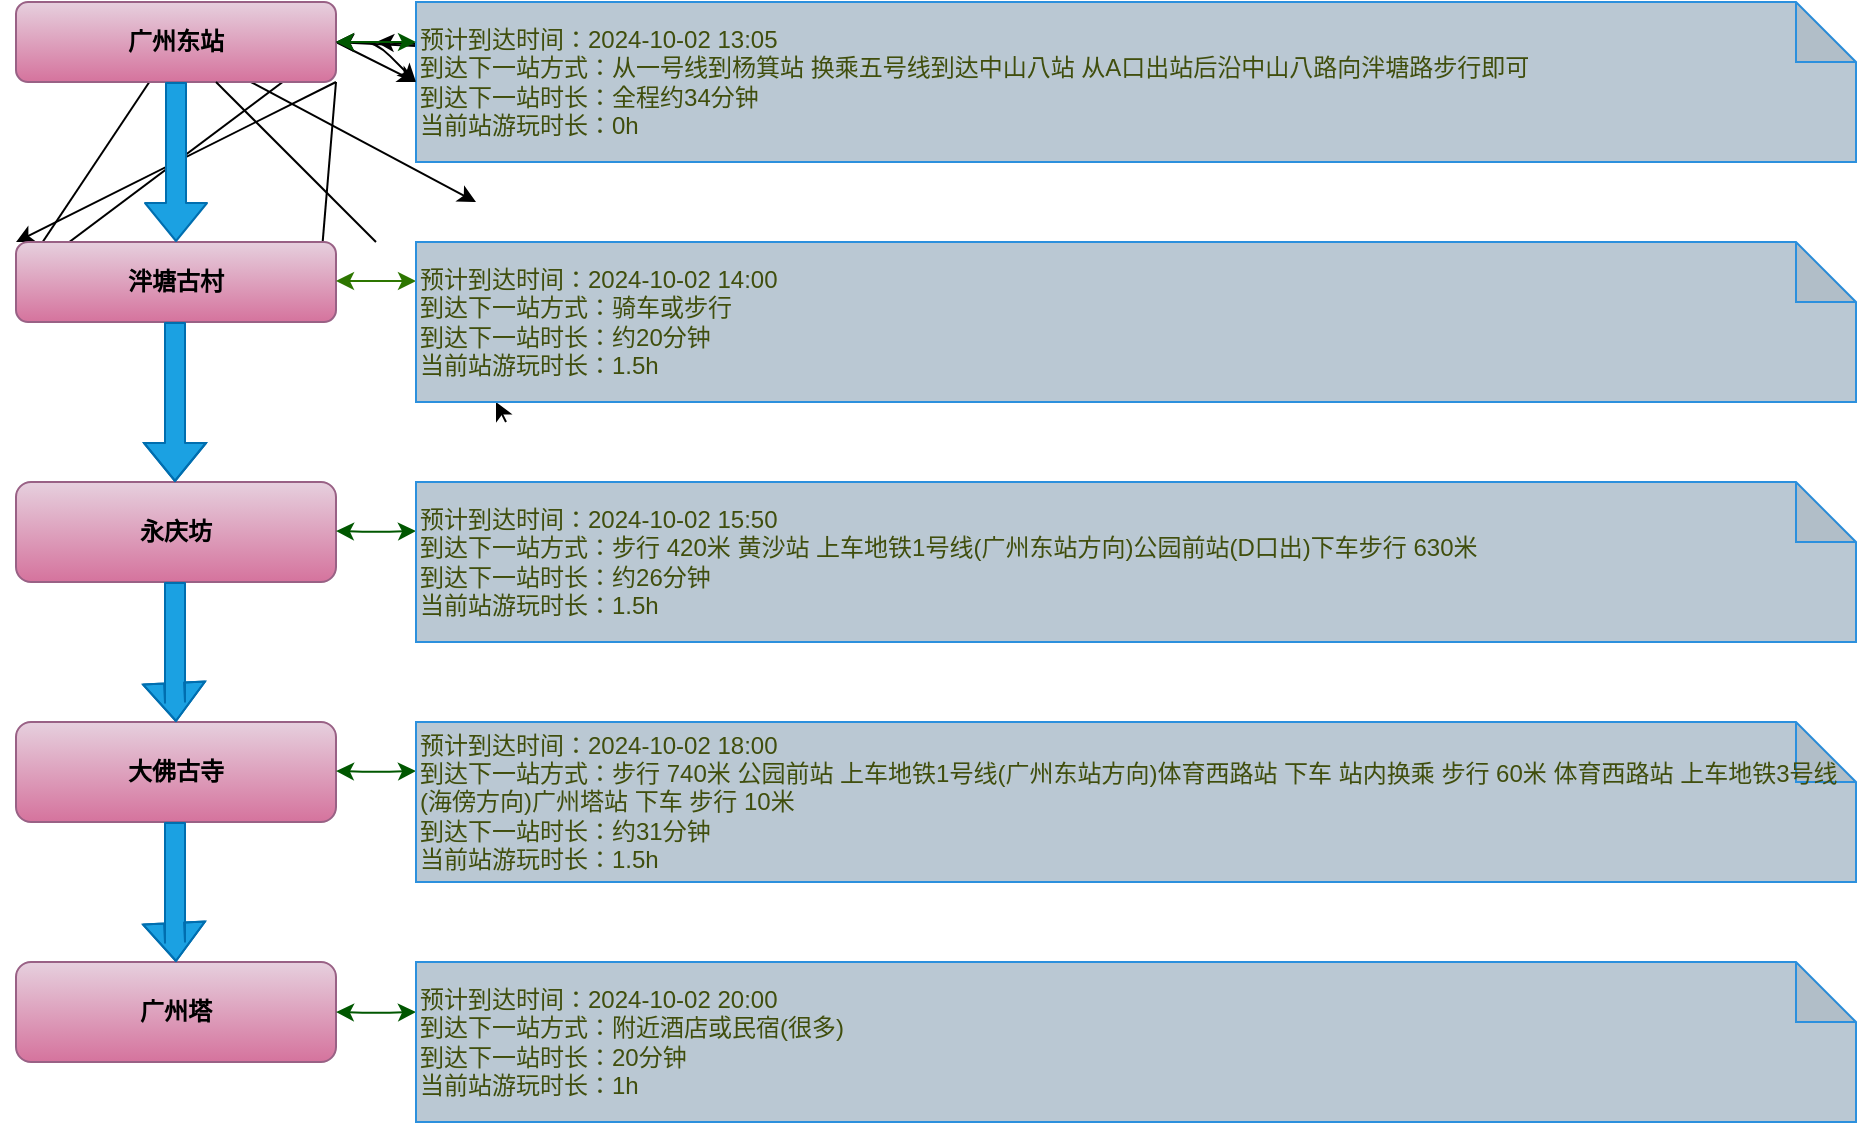 <mxfile>
    <diagram id="SGRs50PO_6FacDt_UsOI" name="第 1 页">
        <mxGraphModel dx="1163" dy="708" grid="1" gridSize="10" guides="1" tooltips="1" connect="1" arrows="1" fold="1" page="1" pageScale="1" pageWidth="1169" pageHeight="827" background="#FFFFFF" math="0" shadow="0">
            <root>
                <mxCell id="0"/>
                <mxCell id="1" parent="0"/>
                <mxCell id="3" style="edgeStyle=none;html=1;startArrow=none;" parent="1" edge="1">
                    <mxGeometry relative="1" as="geometry">
                        <mxPoint x="480" y="280" as="targetPoint"/>
                        <mxPoint x="485" y="290" as="sourcePoint"/>
                    </mxGeometry>
                </mxCell>
                <mxCell id="5" value="" style="edgeStyle=none;html=1;" parent="1" target="4" edge="1">
                    <mxGeometry relative="1" as="geometry">
                        <mxPoint x="320" y="160" as="sourcePoint"/>
                    </mxGeometry>
                </mxCell>
                <mxCell id="6" style="edgeStyle=none;html=1;exitX=1;exitY=1;exitDx=0;exitDy=0;entryX=0;entryY=0;entryDx=0;entryDy=0;" parent="1" source="2" target="4" edge="1">
                    <mxGeometry relative="1" as="geometry">
                        <mxPoint x="380" y="160" as="targetPoint"/>
                    </mxGeometry>
                </mxCell>
                <mxCell id="7" style="edgeStyle=none;html=1;" parent="1" source="2" edge="1">
                    <mxGeometry relative="1" as="geometry">
                        <mxPoint x="470" y="180" as="targetPoint"/>
                    </mxGeometry>
                </mxCell>
                <mxCell id="8" style="edgeStyle=none;html=1;exitX=1;exitY=1;exitDx=0;exitDy=0;" parent="1" source="2" edge="1">
                    <mxGeometry relative="1" as="geometry">
                        <mxPoint x="390" y="240" as="targetPoint"/>
                    </mxGeometry>
                </mxCell>
                <mxCell id="10" style="edgeStyle=none;html=1;entryX=0;entryY=0.5;entryDx=0;entryDy=0;" parent="1" source="2" target="4" edge="1">
                    <mxGeometry relative="1" as="geometry">
                        <mxPoint x="480" y="200" as="targetPoint"/>
                    </mxGeometry>
                </mxCell>
                <mxCell id="11" style="edgeStyle=none;html=1;exitX=1;exitY=0.5;exitDx=0;exitDy=0;entryX=0;entryY=0.5;entryDx=0;entryDy=0;" parent="1" source="2" target="4" edge="1">
                    <mxGeometry relative="1" as="geometry">
                        <mxPoint x="450" y="200" as="targetPoint"/>
                    </mxGeometry>
                </mxCell>
                <mxCell id="29" style="edgeStyle=none;html=1;exitX=1;exitY=0.5;exitDx=0;exitDy=0;entryX=0;entryY=0.5;entryDx=0;entryDy=0;entryPerimeter=0;" parent="1" source="2" target="28" edge="1">
                    <mxGeometry relative="1" as="geometry"/>
                </mxCell>
                <mxCell id="2" value="&lt;b&gt;广州东站&lt;/b&gt;" style="rounded=1;whiteSpace=wrap;html=1;fillColor=#e6d0de;strokeColor=#996185;gradientColor=#d5739d;" parent="1" vertex="1">
                    <mxGeometry x="240" y="80" width="160" height="40" as="geometry"/>
                </mxCell>
                <mxCell id="4" value="&lt;b&gt;泮塘古村&lt;/b&gt;" style="rounded=1;whiteSpace=wrap;html=1;fillColor=#e6d0de;strokeColor=#996185;gradientColor=#d5739d;" parent="1" vertex="1">
                    <mxGeometry x="240" y="200" width="160" height="40" as="geometry"/>
                </mxCell>
                <mxCell id="9" value="" style="shape=flexArrow;endArrow=classic;html=1;" parent="1" edge="1">
                    <mxGeometry width="50" height="50" relative="1" as="geometry">
                        <mxPoint x="470" y="390" as="sourcePoint"/>
                        <mxPoint x="520" y="340" as="targetPoint"/>
                    </mxGeometry>
                </mxCell>
                <mxCell id="15" value="&lt;b&gt;永庆坊&lt;/b&gt;" style="rounded=1;whiteSpace=wrap;html=1;fillColor=#e6d0de;strokeColor=#996185;gradientColor=#d5739d;" parent="1" vertex="1">
                    <mxGeometry x="240" y="320" width="160" height="50" as="geometry"/>
                </mxCell>
                <mxCell id="16" value="&lt;b&gt;大佛古寺&lt;/b&gt;" style="rounded=1;whiteSpace=wrap;html=1;fillColor=#e6d0de;strokeColor=#996185;gradientColor=#d5739d;" parent="1" vertex="1">
                    <mxGeometry x="240" y="440" width="160" height="50" as="geometry"/>
                </mxCell>
                <mxCell id="17" value="&lt;b&gt;广州塔&lt;/b&gt;" style="rounded=1;whiteSpace=wrap;html=1;fillColor=#e6d0de;strokeColor=#996185;gradientColor=#d5739d;" parent="1" vertex="1">
                    <mxGeometry x="240" y="560" width="160" height="50" as="geometry"/>
                </mxCell>
                <mxCell id="18" value="" style="shape=flexArrow;endArrow=classic;html=1;exitX=0.5;exitY=1;exitDx=0;exitDy=0;entryX=0.5;entryY=0;entryDx=0;entryDy=0;fillColor=#1ba1e2;strokeColor=#006EAF;" parent="1" source="2" target="4" edge="1">
                    <mxGeometry width="50" height="50" relative="1" as="geometry">
                        <mxPoint x="670" y="430" as="sourcePoint"/>
                        <mxPoint x="720" y="380" as="targetPoint"/>
                    </mxGeometry>
                </mxCell>
                <mxCell id="19" value="" style="shape=flexArrow;endArrow=classic;html=1;exitX=0.5;exitY=1;exitDx=0;exitDy=0;entryX=0.5;entryY=0;entryDx=0;entryDy=0;fillColor=#1ba1e2;strokeColor=#006EAF;" parent="1" edge="1">
                    <mxGeometry width="50" height="50" relative="1" as="geometry">
                        <mxPoint x="319.5" y="240" as="sourcePoint"/>
                        <mxPoint x="319.5" y="320" as="targetPoint"/>
                        <Array as="points">
                            <mxPoint x="319.5" y="300"/>
                        </Array>
                    </mxGeometry>
                </mxCell>
                <mxCell id="21" value="" style="shape=flexArrow;endArrow=classic;html=1;exitX=0.5;exitY=1;exitDx=0;exitDy=0;fillColor=#1ba1e2;strokeColor=#006EAF;" parent="1" edge="1">
                    <mxGeometry width="50" height="50" relative="1" as="geometry">
                        <mxPoint x="319.5" y="370" as="sourcePoint"/>
                        <mxPoint x="320" y="440" as="targetPoint"/>
                        <Array as="points">
                            <mxPoint x="319.5" y="430"/>
                        </Array>
                    </mxGeometry>
                </mxCell>
                <mxCell id="22" value="" style="shape=flexArrow;endArrow=classic;html=1;exitX=0.5;exitY=1;exitDx=0;exitDy=0;fillColor=#1ba1e2;strokeColor=#006EAF;" parent="1" edge="1">
                    <mxGeometry width="50" height="50" relative="1" as="geometry">
                        <mxPoint x="319.5" y="490" as="sourcePoint"/>
                        <mxPoint x="320" y="560" as="targetPoint"/>
                        <Array as="points">
                            <mxPoint x="319.5" y="550"/>
                        </Array>
                    </mxGeometry>
                </mxCell>
                <mxCell id="23" value="Text" style="text;html=1;strokeColor=none;fillColor=none;align=center;verticalAlign=middle;whiteSpace=wrap;rounded=0;" parent="1" vertex="1">
                    <mxGeometry x="460" y="350" width="60" height="30" as="geometry"/>
                </mxCell>
                <mxCell id="24" value="Text" style="text;html=1;strokeColor=none;fillColor=none;align=center;verticalAlign=middle;whiteSpace=wrap;rounded=0;" parent="1" vertex="1">
                    <mxGeometry x="460" y="350" width="60" height="30" as="geometry"/>
                </mxCell>
                <mxCell id="32" style="edgeStyle=none;html=1;" parent="1" source="28" edge="1">
                    <mxGeometry relative="1" as="geometry">
                        <mxPoint x="420" y="100" as="targetPoint"/>
                    </mxGeometry>
                </mxCell>
                <mxCell id="33" style="edgeStyle=none;html=1;entryX=1;entryY=0.5;entryDx=0;entryDy=0;" parent="1" source="28" target="2" edge="1">
                    <mxGeometry relative="1" as="geometry">
                        <mxPoint x="410" y="100" as="targetPoint"/>
                    </mxGeometry>
                </mxCell>
                <mxCell id="28" value="&lt;font color=&quot;#404e0d&quot;&gt;预计到达时间：2024-10-02 13:05&lt;br&gt;到达下一站方式：从一号线到杨箕站 换乘五号线到达中山八站 从A口出站后沿中山八路向泮塘路步行即可&lt;br&gt;到达下一站时长：&lt;/font&gt;&lt;span style=&quot;color: rgb(64, 78, 13);&quot;&gt;全程约34分钟&lt;/span&gt;&lt;font color=&quot;#404e0d&quot;&gt;&lt;br&gt;当前站游玩时长：0h&lt;/font&gt;" style="shape=note;whiteSpace=wrap;html=1;backgroundOutline=1;darkOpacity=0.05;fillColor=#bac8d3;strokeColor=#2c90dd;align=left;" parent="1" vertex="1">
                    <mxGeometry x="440" y="80" width="720" height="80" as="geometry"/>
                </mxCell>
                <mxCell id="31" value="" style="edgeStyle=none;html=1;endArrow=none;" parent="1" source="2" edge="1">
                    <mxGeometry relative="1" as="geometry">
                        <mxPoint x="420" y="200" as="targetPoint"/>
                        <mxPoint x="337.778" y="120" as="sourcePoint"/>
                    </mxGeometry>
                </mxCell>
                <mxCell id="34" value="" style="endArrow=classic;startArrow=classic;html=1;exitX=1;exitY=0.5;exitDx=0;exitDy=0;entryX=0;entryY=0.5;entryDx=0;entryDy=0;entryPerimeter=0;" parent="1" source="2" target="28" edge="1">
                    <mxGeometry width="50" height="50" relative="1" as="geometry">
                        <mxPoint x="470" y="290" as="sourcePoint"/>
                        <mxPoint x="520" y="240" as="targetPoint"/>
                        <Array as="points">
                            <mxPoint x="420" y="100"/>
                        </Array>
                    </mxGeometry>
                </mxCell>
                <mxCell id="35" value="" style="endArrow=classic;startArrow=classic;html=1;exitX=1;exitY=0.5;exitDx=0;exitDy=0;strokeColor=#005700;fillColor=#008a00;" parent="1" source="2" edge="1">
                    <mxGeometry width="50" height="50" relative="1" as="geometry">
                        <mxPoint x="470" y="290" as="sourcePoint"/>
                        <mxPoint x="440" y="100" as="targetPoint"/>
                    </mxGeometry>
                </mxCell>
                <mxCell id="38" value="" style="endArrow=classic;startArrow=classic;html=1;exitX=1;exitY=0.5;exitDx=0;exitDy=0;strokeColor=#2D7600;fillColor=#60a917;" parent="1" edge="1">
                    <mxGeometry width="50" height="50" relative="1" as="geometry">
                        <mxPoint x="400" y="219.5" as="sourcePoint"/>
                        <mxPoint x="440" y="219.5" as="targetPoint"/>
                    </mxGeometry>
                </mxCell>
                <mxCell id="39" value="" style="endArrow=classic;startArrow=classic;html=1;exitX=1;exitY=0.5;exitDx=0;exitDy=0;strokeColor=#005700;fillColor=#008a00;" parent="1" edge="1">
                    <mxGeometry width="50" height="50" relative="1" as="geometry">
                        <mxPoint x="400" y="344.5" as="sourcePoint"/>
                        <mxPoint x="440" y="344.5" as="targetPoint"/>
                        <Array as="points">
                            <mxPoint x="420" y="345"/>
                        </Array>
                    </mxGeometry>
                </mxCell>
                <mxCell id="40" value="" style="endArrow=classic;startArrow=classic;html=1;exitX=1;exitY=0.5;exitDx=0;exitDy=0;strokeColor=#005700;fillColor=#008a00;" parent="1" edge="1">
                    <mxGeometry width="50" height="50" relative="1" as="geometry">
                        <mxPoint x="400" y="464.5" as="sourcePoint"/>
                        <mxPoint x="440" y="464.5" as="targetPoint"/>
                        <Array as="points">
                            <mxPoint x="420" y="465"/>
                        </Array>
                    </mxGeometry>
                </mxCell>
                <mxCell id="41" value="" style="endArrow=classic;startArrow=classic;html=1;exitX=1;exitY=0.5;exitDx=0;exitDy=0;strokeColor=#005700;fillColor=#008a00;" parent="1" edge="1">
                    <mxGeometry width="50" height="50" relative="1" as="geometry">
                        <mxPoint x="400" y="585" as="sourcePoint"/>
                        <mxPoint x="440" y="585" as="targetPoint"/>
                        <Array as="points">
                            <mxPoint x="420" y="585.5"/>
                        </Array>
                    </mxGeometry>
                </mxCell>
                <mxCell id="42" value="&lt;font color=&quot;#404e0d&quot;&gt;预计到达时间：2024-10-02 14:00&lt;br&gt;到达下一站方式：骑车或步行&amp;nbsp;&lt;br&gt;到达下一站时长：约&lt;/font&gt;&lt;span style=&quot;color: rgb(64, 78, 13);&quot;&gt;20分钟&lt;/span&gt;&lt;font color=&quot;#404e0d&quot;&gt;&lt;br&gt;当前站游玩时长：1.5h&lt;/font&gt;" style="shape=note;whiteSpace=wrap;html=1;backgroundOutline=1;darkOpacity=0.05;fillColor=#bac8d3;strokeColor=#2c90dd;align=left;" parent="1" vertex="1">
                    <mxGeometry x="440" y="200" width="720" height="80" as="geometry"/>
                </mxCell>
                <mxCell id="43" value="&lt;font style=&quot;&quot; color=&quot;#404e0d&quot;&gt;预计到达时间：2024-10-02 15:50&lt;br&gt;到达下一站方式：&lt;/font&gt;&lt;span style=&quot;background-color: initial;&quot;&gt;&lt;font color=&quot;#404e0d&quot;&gt;步行 420米&amp;nbsp;&lt;/font&gt;&lt;/span&gt;&lt;span style=&quot;color: rgb(64, 78, 13); background-color: initial;&quot;&gt;黄沙站 上车地铁1号线(广州东站方向)公园前站(D口出)下车&lt;/span&gt;&lt;span style=&quot;color: rgb(64, 78, 13); background-color: initial;&quot;&gt;步行 630米&lt;/span&gt;&lt;span style=&quot;background-color: initial;&quot;&gt;&lt;font color=&quot;#404e0d&quot;&gt;&lt;br&gt;&lt;/font&gt;&lt;/span&gt;&lt;font style=&quot;&quot; color=&quot;#404e0d&quot;&gt;到达下一站时长：约&lt;/font&gt;&lt;span style=&quot;color: rgb(64, 78, 13);&quot;&gt;26分钟&lt;/span&gt;&lt;font style=&quot;&quot; color=&quot;#404e0d&quot;&gt;&lt;br&gt;&lt;div style=&quot;&quot;&gt;&lt;span style=&quot;background-color: initial;&quot;&gt;当前站游玩时长：1.5h&lt;/span&gt;&lt;/div&gt;&lt;/font&gt;" style="shape=note;whiteSpace=wrap;html=1;backgroundOutline=1;darkOpacity=0.05;fillColor=#bac8d3;strokeColor=#2c90dd;align=left;" parent="1" vertex="1">
                    <mxGeometry x="440" y="320" width="720" height="80" as="geometry"/>
                </mxCell>
                <mxCell id="44" value="&lt;font style=&quot;&quot; color=&quot;#404e0d&quot;&gt;预计到达时间：2024-10-02 18:00&lt;br&gt;到达下一站方式：&lt;/font&gt;&lt;font color=&quot;#404e0d&quot;&gt;&lt;span style=&quot;background-color: initial;&quot;&gt;步行 740米&amp;nbsp;&lt;/span&gt;&lt;/font&gt;&lt;span style=&quot;background-color: initial; color: rgb(64, 78, 13);&quot;&gt;公园前站 上车地铁1号线(广州东站方向)体育西路站 下车&amp;nbsp;&lt;/span&gt;&lt;span style=&quot;background-color: initial; color: rgb(64, 78, 13);&quot;&gt;站内换乘 步行 60米&amp;nbsp;&lt;/span&gt;&lt;span style=&quot;background-color: initial; color: rgb(64, 78, 13);&quot;&gt;体育西路站 上车地铁3号线(海傍方向)广州塔站 下车&amp;nbsp;&lt;/span&gt;&lt;span style=&quot;background-color: initial; color: rgb(64, 78, 13);&quot;&gt;步行 10米&lt;/span&gt;&lt;font color=&quot;#404e0d&quot;&gt;&lt;span style=&quot;background-color: initial;&quot;&gt;&lt;br&gt;&lt;/span&gt;&lt;/font&gt;&lt;font style=&quot;&quot; color=&quot;#404e0d&quot;&gt;到达下一站时长：约31&lt;/font&gt;&lt;span style=&quot;color: rgb(64, 78, 13);&quot;&gt;分钟&lt;/span&gt;&lt;font style=&quot;&quot; color=&quot;#404e0d&quot;&gt;&lt;br&gt;&lt;div&gt;&lt;span style=&quot;background-color: initial;&quot;&gt;当前站游玩时长：1.5h&lt;/span&gt;&lt;/div&gt;&lt;/font&gt;" style="shape=note;whiteSpace=wrap;html=1;backgroundOutline=1;darkOpacity=0.05;fillColor=#bac8d3;strokeColor=#2c90dd;align=left;" parent="1" vertex="1">
                    <mxGeometry x="440" y="440" width="720" height="80" as="geometry"/>
                </mxCell>
                <mxCell id="45" value="&lt;font style=&quot;&quot; color=&quot;#404e0d&quot;&gt;预计到达时间：2024-10-02 20:00&lt;br&gt;到达下一站方式：附近酒店或民宿(很多)&lt;/font&gt;&lt;font style=&quot;&quot; color=&quot;#404e0d&quot;&gt;&lt;br&gt;&lt;/font&gt;&lt;font style=&quot;&quot; color=&quot;#404e0d&quot;&gt;到达下一站时长：20分钟&lt;/font&gt;&lt;font style=&quot;&quot; color=&quot;#404e0d&quot;&gt;&lt;br&gt;&lt;div&gt;&lt;span style=&quot;background-color: initial;&quot;&gt;当前站游玩时长：1h&lt;/span&gt;&lt;/div&gt;&lt;/font&gt;" style="shape=note;whiteSpace=wrap;html=1;backgroundOutline=1;darkOpacity=0.05;fillColor=#bac8d3;strokeColor=#2c90dd;align=left;" parent="1" vertex="1">
                    <mxGeometry x="440" y="560" width="720" height="80" as="geometry"/>
                </mxCell>
            </root>
        </mxGraphModel>
    </diagram>
</mxfile>
